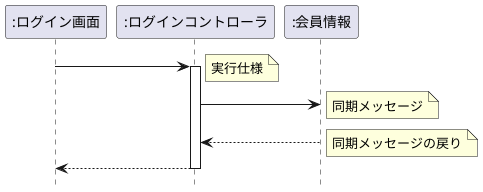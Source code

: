 ' @startuml 図４－１シーケンス図の例
' hide footbox
' Actor 登録会員 as member
' participant ":ログイン画面" as boundary <<boundary>>
' participant ":ログインコントローラ" as control <<control>>
' ' participant "会員情報" as entity

' mainframe sd ログイン 

' member -> boundary : 1:ログイン情報入力（会員番号、パスワード）
' activate  boundary
'     boundary -> control : 1.1:ログイン情報検証（会員番号、パスワード）


'     activate control
'     create "会員情報" as entity

'     control -> entity :1.1.1生成() <<create>>
'         control -> entity : 1.1.2会員情報取得():<<create>>
    
'         activate entity
'             control <- entity : 登録会員情報
'         deactivate entity

'     boundary <- control : ログイン成功通知
        
'     deactivate control

' deactivate boundary
    

' ' control -> entity : <<create>>\n1.1.1生成():
' ' control -> entity : 1.1.2会員情報取得():<<create>>
' ' control <- entity : 登録会員情報


' @enduml

@startuml
 hide footbox
participant ":ログイン画面" as boundary
participant ":ログインコントローラ" as control
participant ":会員情報" as entity

boundary -> control
note right : 実行仕様

activate control
control -> entity
note right: 同期メッセージ


control <-- entity
note right: 同期メッセージの戻り
boundary <--- control
deactivate control


@enduml







